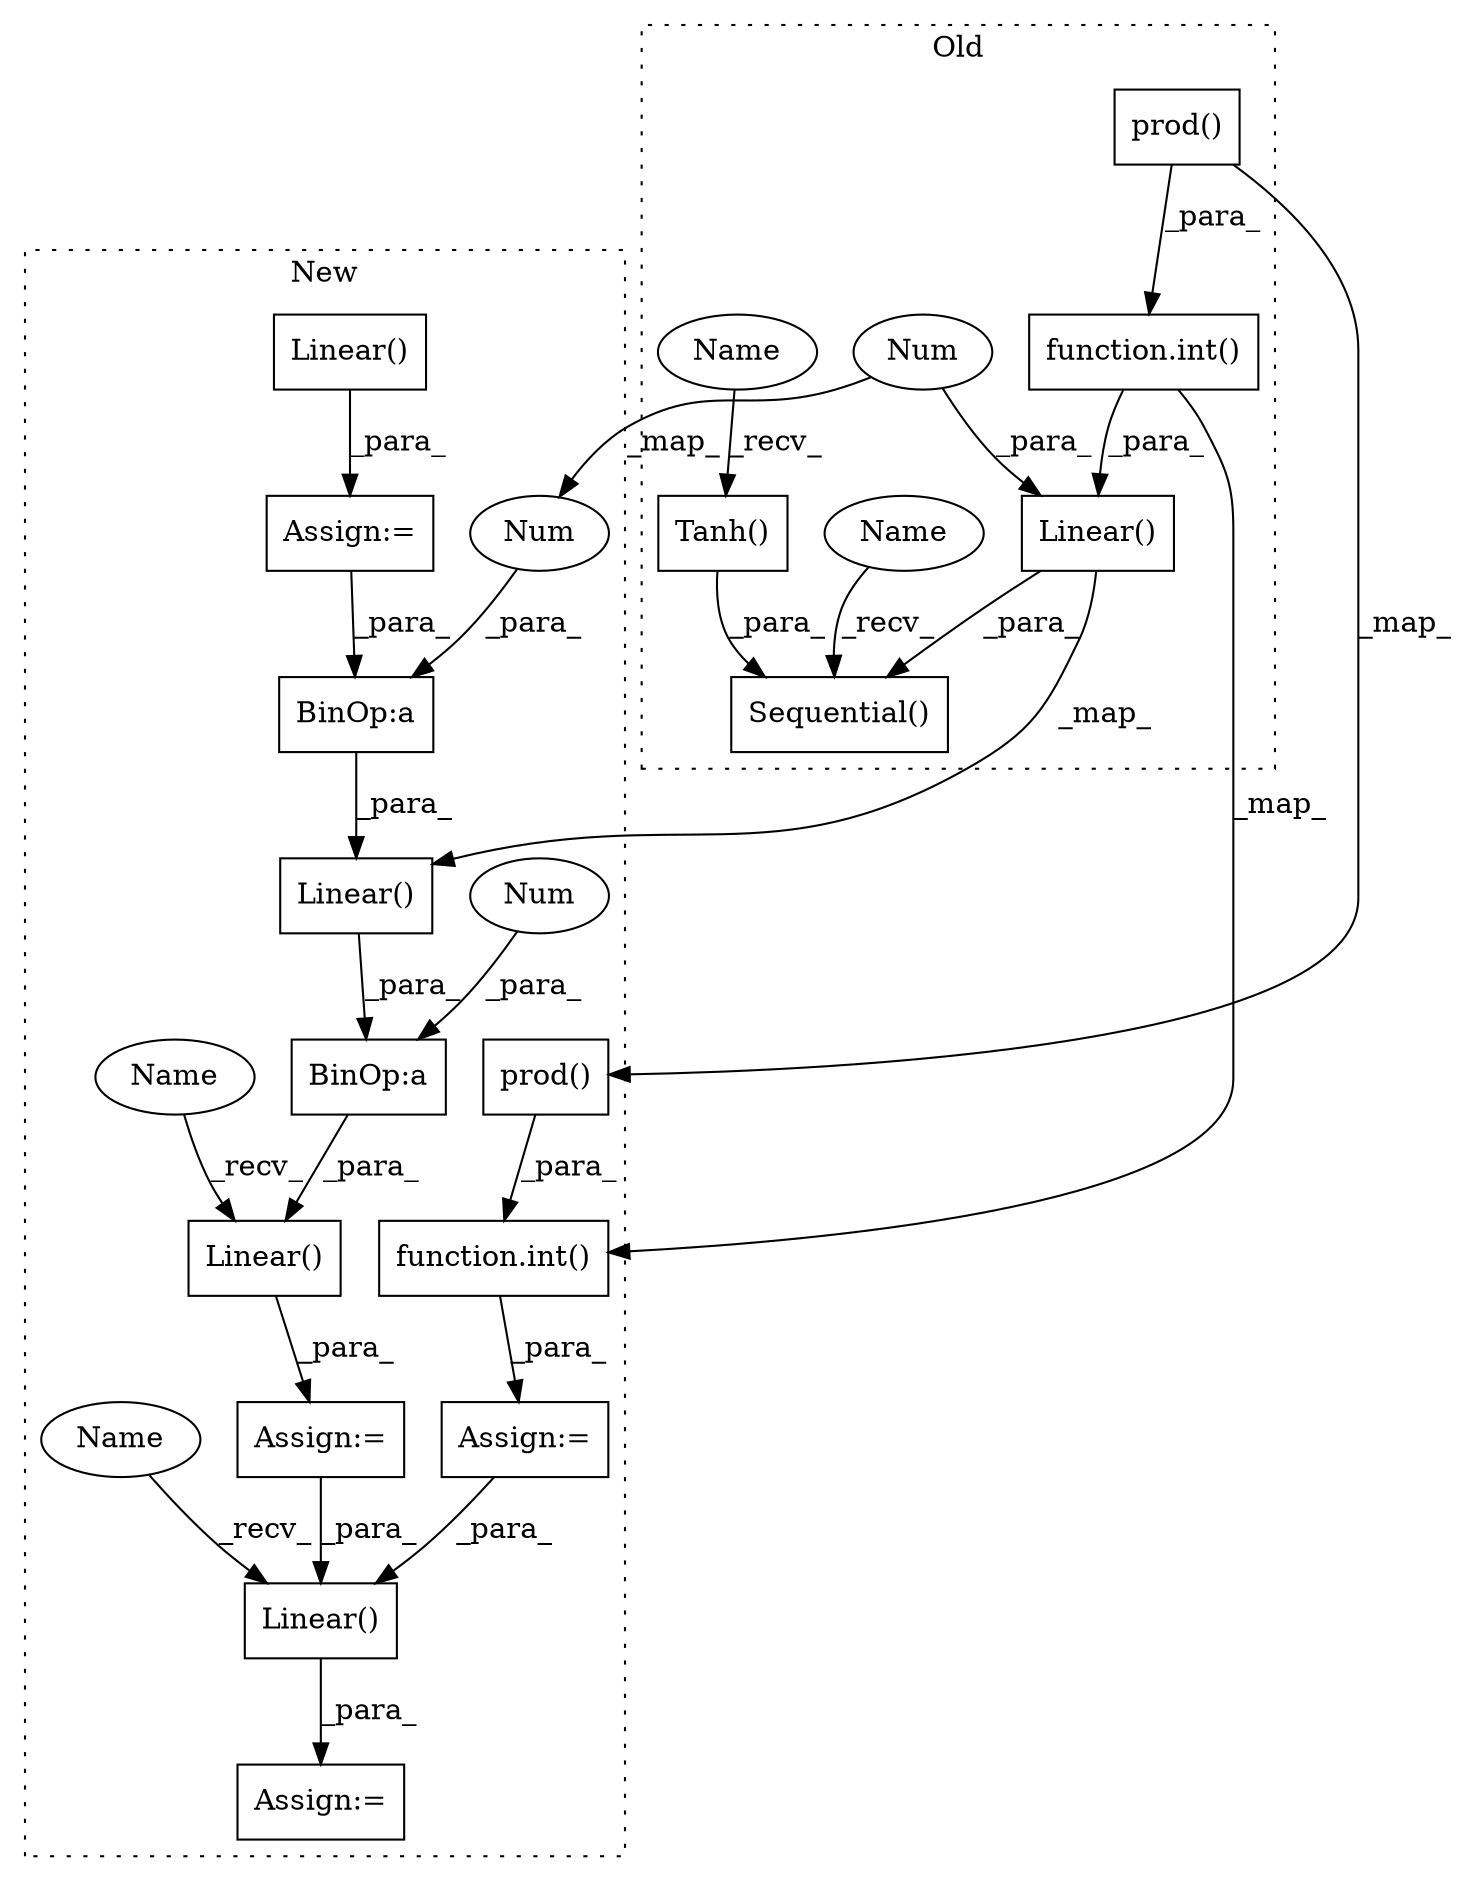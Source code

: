 digraph G {
subgraph cluster0 {
1 [label="Sequential()" a="75" s="480,715" l="27,10" shape="box"];
7 [label="Linear()" a="75" s="652,691" l="10,1" shape="box"];
10 [label="prod()" a="75" s="672,689" l="8,1" shape="box"];
13 [label="function.int()" a="75" s="668,690" l="4,1" shape="box"];
14 [label="Tanh()" a="75" s="706" l="9" shape="box"];
16 [label="Num" a="76" s="662" l="4" shape="ellipse"];
21 [label="Name" a="87" s="480" l="2" shape="ellipse"];
22 [label="Name" a="87" s="706" l="2" shape="ellipse"];
label = "Old";
style="dotted";
}
subgraph cluster1 {
2 [label="Linear()" a="75" s="510,548" l="10,1" shape="box"];
3 [label="Assign:=" a="68" s="507" l="3" shape="box"];
4 [label="BinOp:a" a="82" s="485" l="3" shape="box"];
5 [label="Num" a="76" s="488" l="1" shape="ellipse"];
6 [label="Linear()" a="75" s="431,489" l="10,1" shape="box"];
8 [label="Linear()" a="75" s="352,410" l="10,1" shape="box"];
9 [label="BinOp:a" a="82" s="406" l="3" shape="box"];
11 [label="prod()" a="75" s="225,242" l="8,1" shape="box"];
12 [label="function.int()" a="75" s="221,243" l="4,1" shape="box"];
15 [label="Num" a="76" s="409" l="1" shape="ellipse"];
17 [label="Assign:=" a="68" s="218" l="3" shape="box"];
18 [label="Assign:=" a="68" s="296" l="3" shape="box"];
19 [label="Assign:=" a="68" s="428" l="3" shape="box"];
20 [label="Linear()" a="75" s="299,331" l="10,1" shape="box"];
23 [label="Name" a="87" s="431" l="2" shape="ellipse"];
24 [label="Name" a="87" s="510" l="2" shape="ellipse"];
label = "New";
style="dotted";
}
2 -> 3 [label="_para_"];
4 -> 6 [label="_para_"];
5 -> 4 [label="_para_"];
6 -> 19 [label="_para_"];
7 -> 1 [label="_para_"];
7 -> 8 [label="_map_"];
8 -> 4 [label="_para_"];
9 -> 8 [label="_para_"];
10 -> 13 [label="_para_"];
10 -> 11 [label="_map_"];
11 -> 12 [label="_para_"];
12 -> 17 [label="_para_"];
13 -> 12 [label="_map_"];
13 -> 7 [label="_para_"];
14 -> 1 [label="_para_"];
15 -> 9 [label="_para_"];
16 -> 7 [label="_para_"];
16 -> 15 [label="_map_"];
17 -> 2 [label="_para_"];
18 -> 9 [label="_para_"];
19 -> 2 [label="_para_"];
20 -> 18 [label="_para_"];
21 -> 1 [label="_recv_"];
22 -> 14 [label="_recv_"];
23 -> 6 [label="_recv_"];
24 -> 2 [label="_recv_"];
}